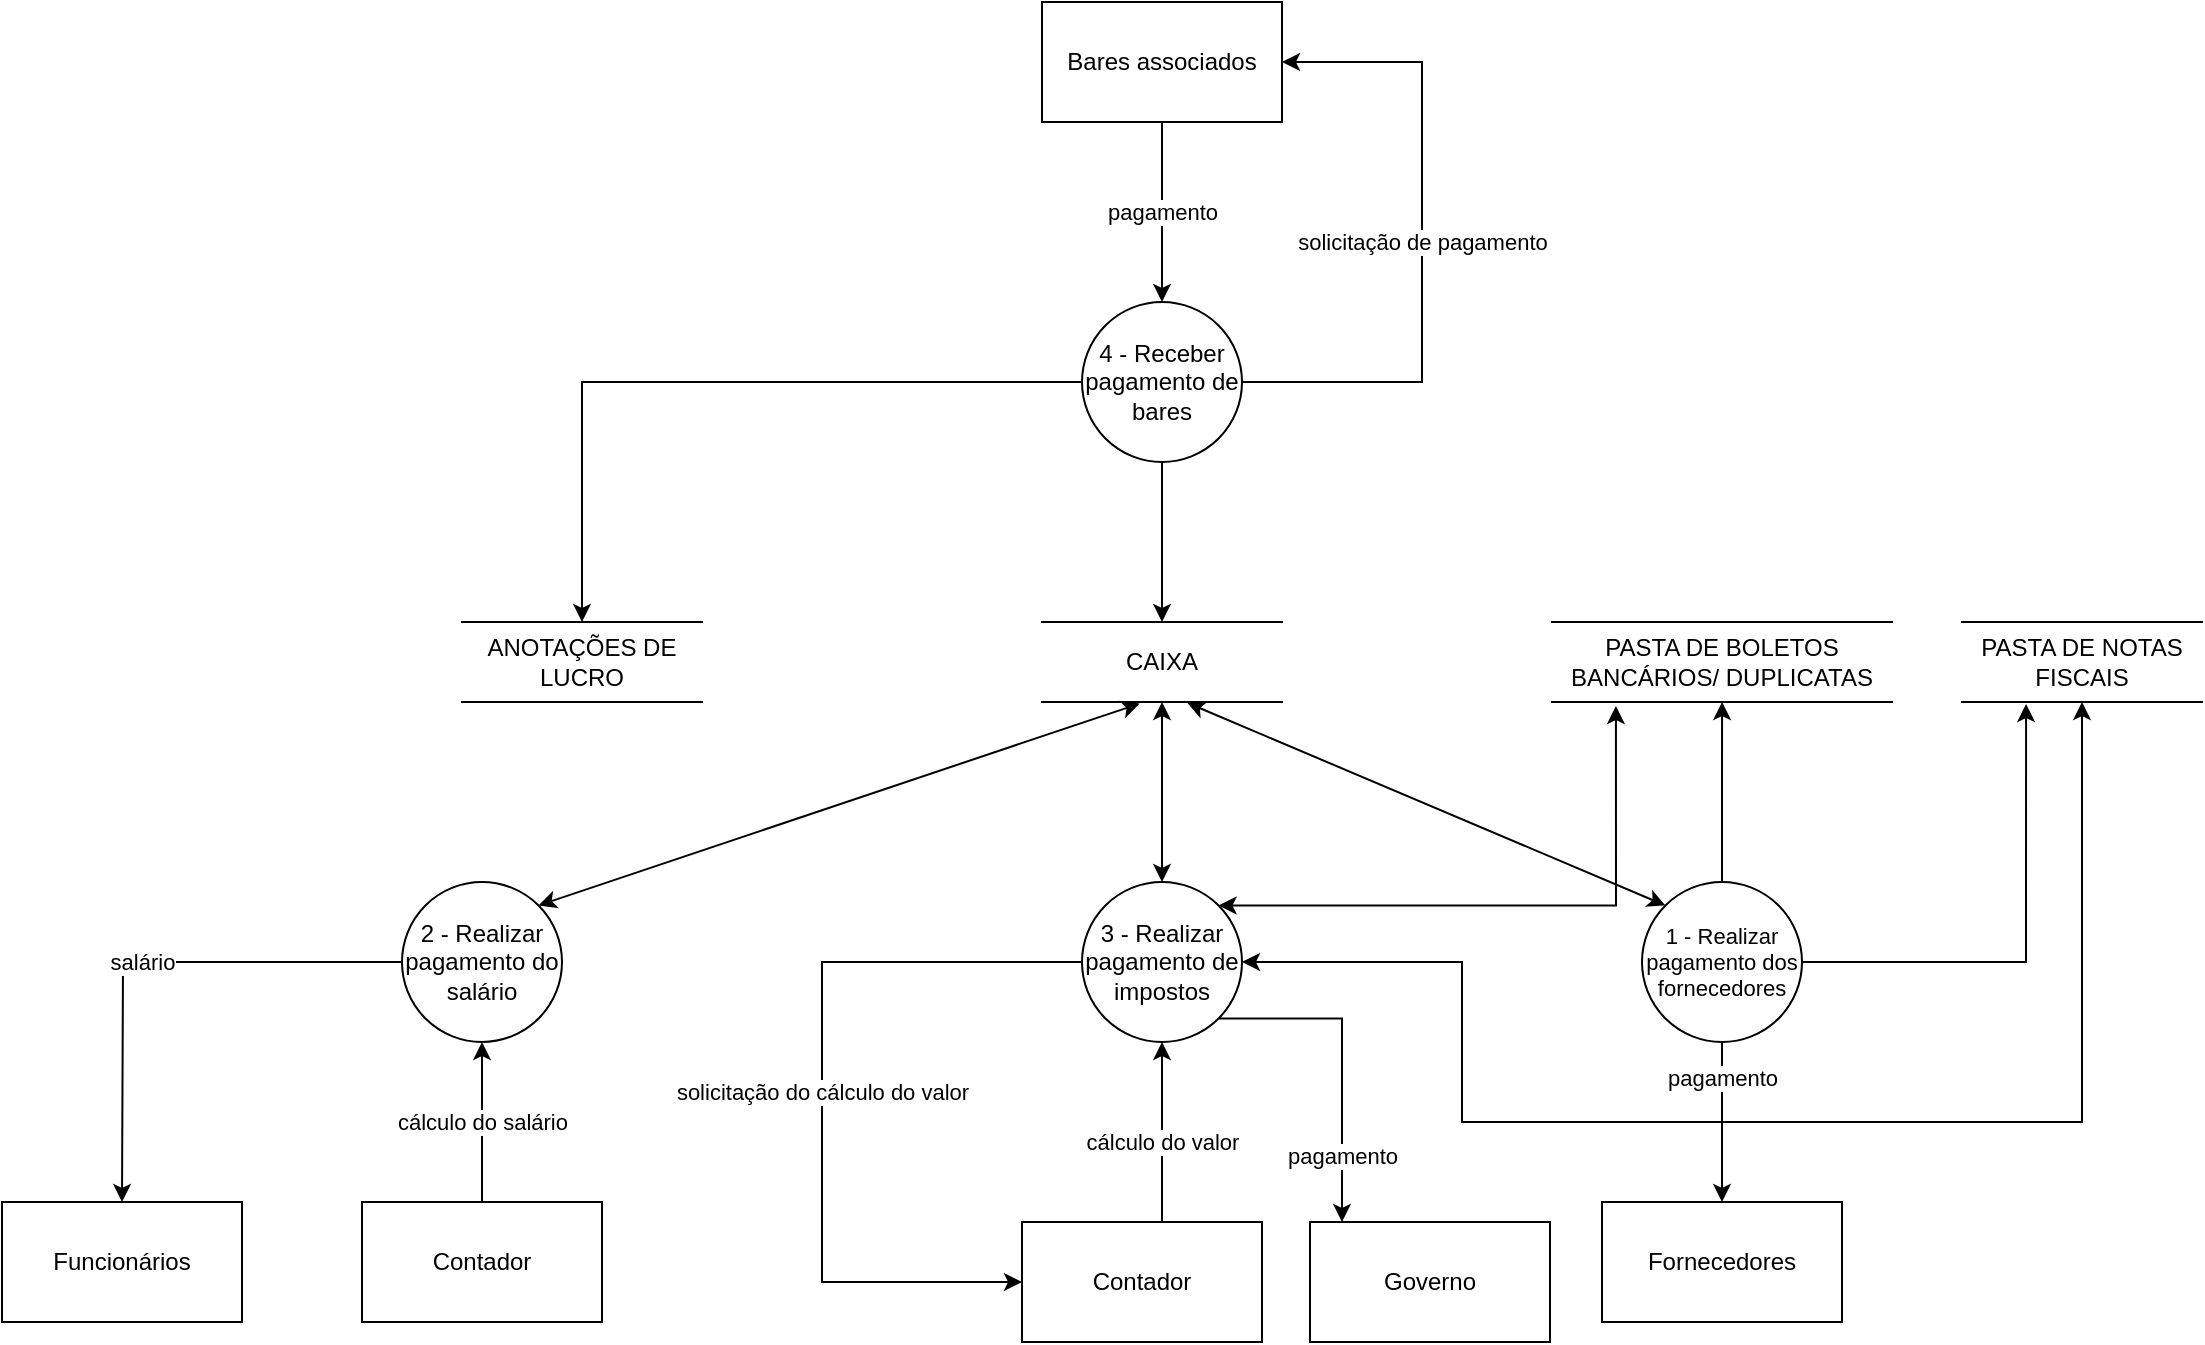 <mxfile version="13.1.2" type="device"><diagram id="fZEDhewvgglv7ftApeSQ" name="Page-1"><mxGraphModel dx="1695" dy="482" grid="1" gridSize="10" guides="1" tooltips="1" connect="1" arrows="1" fold="1" page="1" pageScale="1" pageWidth="827" pageHeight="1169" math="0" shadow="0"><root><mxCell id="0"/><mxCell id="1" parent="0"/><mxCell id="jFWx8BL6nIBb0Ef6SRFj-1" value="CAIXA" style="shape=partialRectangle;whiteSpace=wrap;html=1;left=0;right=0;fillColor=none;" parent="1" vertex="1"><mxGeometry x="160" y="350" width="120" height="40" as="geometry"/></mxCell><mxCell id="jFWx8BL6nIBb0Ef6SRFj-2" value="pagamento" style="edgeStyle=orthogonalEdgeStyle;rounded=0;orthogonalLoop=1;jettySize=auto;html=1;entryX=0.5;entryY=0;entryDx=0;entryDy=0;startArrow=none;startFill=0;" parent="1" source="jFWx8BL6nIBb0Ef6SRFj-4" target="jFWx8BL6nIBb0Ef6SRFj-20" edge="1"><mxGeometry x="-0.556" relative="1" as="geometry"><mxPoint as="offset"/></mxGeometry></mxCell><mxCell id="jFWx8BL6nIBb0Ef6SRFj-3" style="edgeStyle=orthogonalEdgeStyle;rounded=0;orthogonalLoop=1;jettySize=auto;html=1;exitX=0.5;exitY=0;exitDx=0;exitDy=0;entryX=0.417;entryY=1;entryDx=0;entryDy=0;entryPerimeter=0;" parent="1" source="jFWx8BL6nIBb0Ef6SRFj-4" edge="1"><mxGeometry relative="1" as="geometry"><mxPoint x="500.04" y="390" as="targetPoint"/></mxGeometry></mxCell><mxCell id="jFWx8BL6nIBb0Ef6SRFj-37" style="edgeStyle=orthogonalEdgeStyle;rounded=0;orthogonalLoop=1;jettySize=auto;html=1;exitX=1;exitY=0.5;exitDx=0;exitDy=0;entryX=0.267;entryY=1.025;entryDx=0;entryDy=0;entryPerimeter=0;startArrow=none;startFill=0;endArrow=classic;endFill=1;" parent="1" source="jFWx8BL6nIBb0Ef6SRFj-4" target="jFWx8BL6nIBb0Ef6SRFj-17" edge="1"><mxGeometry relative="1" as="geometry"/></mxCell><mxCell id="jFWx8BL6nIBb0Ef6SRFj-4" value="1 - Realizar pagamento dos fornecedores" style="ellipse;whiteSpace=wrap;html=1;aspect=fixed;fontSize=11;" parent="1" vertex="1"><mxGeometry x="460" y="480" width="80" height="80" as="geometry"/></mxCell><mxCell id="jFWx8BL6nIBb0Ef6SRFj-5" style="edgeStyle=orthogonalEdgeStyle;rounded=0;orthogonalLoop=1;jettySize=auto;html=1;exitX=0;exitY=0.5;exitDx=0;exitDy=0;entryX=0.5;entryY=0;entryDx=0;entryDy=0;" parent="1" source="jFWx8BL6nIBb0Ef6SRFj-6" target="jFWx8BL6nIBb0Ef6SRFj-22" edge="1"><mxGeometry relative="1" as="geometry"/></mxCell><mxCell id="jFWx8BL6nIBb0Ef6SRFj-29" style="edgeStyle=orthogonalEdgeStyle;rounded=0;orthogonalLoop=1;jettySize=auto;html=1;exitX=0.5;exitY=1;exitDx=0;exitDy=0;entryX=0.5;entryY=0;entryDx=0;entryDy=0;startArrow=none;startFill=0;endArrow=classic;endFill=1;" parent="1" source="jFWx8BL6nIBb0Ef6SRFj-6" target="jFWx8BL6nIBb0Ef6SRFj-1" edge="1"><mxGeometry relative="1" as="geometry"/></mxCell><mxCell id="jFWx8BL6nIBb0Ef6SRFj-36" value="solicitação de pagamento" style="edgeStyle=orthogonalEdgeStyle;rounded=0;orthogonalLoop=1;jettySize=auto;html=1;exitX=1;exitY=0.5;exitDx=0;exitDy=0;startArrow=none;startFill=0;endArrow=classic;endFill=1;entryX=1;entryY=0.5;entryDx=0;entryDy=0;" parent="1" source="jFWx8BL6nIBb0Ef6SRFj-6" target="jFWx8BL6nIBb0Ef6SRFj-19" edge="1"><mxGeometry relative="1" as="geometry"><mxPoint x="440" y="70" as="targetPoint"/><Array as="points"><mxPoint x="350" y="230"/><mxPoint x="350" y="70"/></Array></mxGeometry></mxCell><mxCell id="jFWx8BL6nIBb0Ef6SRFj-6" value="4 - Receber pagamento de bares" style="ellipse;whiteSpace=wrap;html=1;aspect=fixed;" parent="1" vertex="1"><mxGeometry x="180" y="190" width="80" height="80" as="geometry"/></mxCell><mxCell id="fNtjco_gnATbUvn4a-AS-2" value="salário" style="edgeStyle=orthogonalEdgeStyle;rounded=0;orthogonalLoop=1;jettySize=auto;html=1;exitX=0;exitY=0.5;exitDx=0;exitDy=0;" parent="1" source="jFWx8BL6nIBb0Ef6SRFj-9" edge="1"><mxGeometry relative="1" as="geometry"><mxPoint x="-300" y="640" as="targetPoint"/></mxGeometry></mxCell><mxCell id="jFWx8BL6nIBb0Ef6SRFj-9" value="2 - Realizar pagamento do salário" style="ellipse;whiteSpace=wrap;html=1;aspect=fixed;" parent="1" vertex="1"><mxGeometry x="-160" y="480" width="80" height="80" as="geometry"/></mxCell><mxCell id="jFWx8BL6nIBb0Ef6SRFj-10" value="" style="edgeStyle=orthogonalEdgeStyle;rounded=0;orthogonalLoop=1;jettySize=auto;html=1;startArrow=classic;startFill=1;" parent="1" source="jFWx8BL6nIBb0Ef6SRFj-12" target="jFWx8BL6nIBb0Ef6SRFj-1" edge="1"><mxGeometry relative="1" as="geometry"><Array as="points"><mxPoint x="220" y="430"/><mxPoint x="220" y="430"/></Array></mxGeometry></mxCell><mxCell id="jFWx8BL6nIBb0Ef6SRFj-23" style="edgeStyle=orthogonalEdgeStyle;rounded=0;orthogonalLoop=1;jettySize=auto;html=1;entryX=0.5;entryY=1;entryDx=0;entryDy=0;startArrow=classic;startFill=1;exitX=1;exitY=0.5;exitDx=0;exitDy=0;" parent="1" source="jFWx8BL6nIBb0Ef6SRFj-12" target="jFWx8BL6nIBb0Ef6SRFj-17" edge="1"><mxGeometry relative="1" as="geometry"><mxPoint x="310" y="560" as="sourcePoint"/><Array as="points"><mxPoint x="370" y="520"/><mxPoint x="370" y="600"/><mxPoint x="680" y="600"/></Array></mxGeometry></mxCell><mxCell id="jFWx8BL6nIBb0Ef6SRFj-32" value="solicitação do cálculo do valor" style="edgeStyle=orthogonalEdgeStyle;rounded=0;orthogonalLoop=1;jettySize=auto;html=1;exitX=0;exitY=0.5;exitDx=0;exitDy=0;entryX=0;entryY=0.5;entryDx=0;entryDy=0;startArrow=none;startFill=0;endArrow=classic;endFill=1;" parent="1" source="jFWx8BL6nIBb0Ef6SRFj-12" target="jFWx8BL6nIBb0Ef6SRFj-30" edge="1"><mxGeometry relative="1" as="geometry"><Array as="points"><mxPoint x="50" y="520"/><mxPoint x="50" y="680"/></Array></mxGeometry></mxCell><mxCell id="fNtjco_gnATbUvn4a-AS-7" style="edgeStyle=orthogonalEdgeStyle;rounded=0;orthogonalLoop=1;jettySize=auto;html=1;exitX=1;exitY=1;exitDx=0;exitDy=0;" parent="1" source="jFWx8BL6nIBb0Ef6SRFj-12" target="fNtjco_gnATbUvn4a-AS-5" edge="1"><mxGeometry relative="1" as="geometry"><Array as="points"><mxPoint x="310" y="548"/></Array></mxGeometry></mxCell><mxCell id="fNtjco_gnATbUvn4a-AS-8" value="pagamento" style="edgeLabel;html=1;align=center;verticalAlign=middle;resizable=0;points=[];" parent="fNtjco_gnATbUvn4a-AS-7" vertex="1" connectable="0"><mxGeometry x="0.596" relative="1" as="geometry"><mxPoint as="offset"/></mxGeometry></mxCell><mxCell id="SUm3DCTY0vRbPsGIWeh_-3" style="edgeStyle=orthogonalEdgeStyle;rounded=0;orthogonalLoop=1;jettySize=auto;html=1;exitX=1;exitY=0;exitDx=0;exitDy=0;entryX=0.188;entryY=1.05;entryDx=0;entryDy=0;entryPerimeter=0;startArrow=classic;startFill=1;" edge="1" parent="1" source="jFWx8BL6nIBb0Ef6SRFj-12" target="jFWx8BL6nIBb0Ef6SRFj-13"><mxGeometry relative="1" as="geometry"/></mxCell><mxCell id="jFWx8BL6nIBb0Ef6SRFj-12" value="3 - Realizar pagamento de impostos" style="ellipse;whiteSpace=wrap;html=1;aspect=fixed;" parent="1" vertex="1"><mxGeometry x="180" y="480" width="80" height="80" as="geometry"/></mxCell><mxCell id="jFWx8BL6nIBb0Ef6SRFj-13" value="PASTA DE BOLETOS BANCÁRIOS/ DUPLICATAS" style="shape=partialRectangle;whiteSpace=wrap;html=1;left=0;right=0;fillColor=none;" parent="1" vertex="1"><mxGeometry x="415" y="350" width="170" height="40" as="geometry"/></mxCell><mxCell id="jFWx8BL6nIBb0Ef6SRFj-14" value="" style="endArrow=classic;html=1;exitX=1;exitY=0;exitDx=0;exitDy=0;entryX=0.407;entryY=1.019;entryDx=0;entryDy=0;entryPerimeter=0;startArrow=classic;startFill=1;" parent="1" source="jFWx8BL6nIBb0Ef6SRFj-9" target="jFWx8BL6nIBb0Ef6SRFj-1" edge="1"><mxGeometry width="50" height="50" relative="1" as="geometry"><mxPoint x="130" y="490" as="sourcePoint"/><mxPoint x="220" y="410" as="targetPoint"/></mxGeometry></mxCell><mxCell id="jFWx8BL6nIBb0Ef6SRFj-15" value="" style="endArrow=classic;html=1;exitX=0;exitY=0;exitDx=0;exitDy=0;entryX=0.605;entryY=1.01;entryDx=0;entryDy=0;entryPerimeter=0;startArrow=classic;startFill=1;" parent="1" source="jFWx8BL6nIBb0Ef6SRFj-4" target="jFWx8BL6nIBb0Ef6SRFj-1" edge="1"><mxGeometry width="50" height="50" relative="1" as="geometry"><mxPoint x="320" y="480" as="sourcePoint"/><mxPoint x="200" y="390" as="targetPoint"/></mxGeometry></mxCell><mxCell id="jFWx8BL6nIBb0Ef6SRFj-17" value="PASTA DE NOTAS FISCAIS" style="shape=partialRectangle;whiteSpace=wrap;html=1;left=0;right=0;fillColor=none;" parent="1" vertex="1"><mxGeometry x="620" y="350" width="120" height="40" as="geometry"/></mxCell><mxCell id="jFWx8BL6nIBb0Ef6SRFj-18" value="pagamento" style="edgeStyle=orthogonalEdgeStyle;rounded=0;orthogonalLoop=1;jettySize=auto;html=1;entryX=0.5;entryY=0;entryDx=0;entryDy=0;" parent="1" source="jFWx8BL6nIBb0Ef6SRFj-19" target="jFWx8BL6nIBb0Ef6SRFj-6" edge="1"><mxGeometry relative="1" as="geometry"/></mxCell><mxCell id="jFWx8BL6nIBb0Ef6SRFj-19" value="Bares associados" style="rounded=0;whiteSpace=wrap;html=1;" parent="1" vertex="1"><mxGeometry x="160" y="40" width="120" height="60" as="geometry"/></mxCell><mxCell id="jFWx8BL6nIBb0Ef6SRFj-20" value="Fornecedores" style="rounded=0;whiteSpace=wrap;html=1;" parent="1" vertex="1"><mxGeometry x="440" y="640" width="120" height="60" as="geometry"/></mxCell><mxCell id="fNtjco_gnATbUvn4a-AS-1" value="cálculo do salário" style="edgeStyle=orthogonalEdgeStyle;rounded=0;orthogonalLoop=1;jettySize=auto;html=1;exitX=0.5;exitY=0;exitDx=0;exitDy=0;entryX=0.5;entryY=1;entryDx=0;entryDy=0;" parent="1" source="jFWx8BL6nIBb0Ef6SRFj-21" target="jFWx8BL6nIBb0Ef6SRFj-9" edge="1"><mxGeometry relative="1" as="geometry"/></mxCell><mxCell id="jFWx8BL6nIBb0Ef6SRFj-21" value="Contador" style="rounded=0;whiteSpace=wrap;html=1;" parent="1" vertex="1"><mxGeometry x="-180" y="640" width="120" height="60" as="geometry"/></mxCell><mxCell id="jFWx8BL6nIBb0Ef6SRFj-22" value="ANOTAÇÕES DE LUCRO" style="shape=partialRectangle;whiteSpace=wrap;html=1;left=0;right=0;fillColor=none;" parent="1" vertex="1"><mxGeometry x="-130" y="350" width="120" height="40" as="geometry"/></mxCell><mxCell id="jFWx8BL6nIBb0Ef6SRFj-31" value="cálculo do valor" style="edgeStyle=orthogonalEdgeStyle;rounded=0;orthogonalLoop=1;jettySize=auto;html=1;exitX=0.5;exitY=0;exitDx=0;exitDy=0;entryX=0.5;entryY=1;entryDx=0;entryDy=0;startArrow=none;startFill=0;endArrow=classic;endFill=1;" parent="1" source="jFWx8BL6nIBb0Ef6SRFj-30" target="jFWx8BL6nIBb0Ef6SRFj-12" edge="1"><mxGeometry relative="1" as="geometry"><Array as="points"><mxPoint x="220" y="610"/><mxPoint x="220" y="610"/></Array></mxGeometry></mxCell><mxCell id="jFWx8BL6nIBb0Ef6SRFj-30" value="Contador" style="rounded=0;whiteSpace=wrap;html=1;" parent="1" vertex="1"><mxGeometry x="150" y="650" width="120" height="60" as="geometry"/></mxCell><mxCell id="fNtjco_gnATbUvn4a-AS-3" value="Funcionários" style="rounded=0;whiteSpace=wrap;html=1;" parent="1" vertex="1"><mxGeometry x="-360" y="640" width="120" height="60" as="geometry"/></mxCell><mxCell id="fNtjco_gnATbUvn4a-AS-5" value="Governo" style="rounded=0;whiteSpace=wrap;html=1;" parent="1" vertex="1"><mxGeometry x="294" y="650" width="120" height="60" as="geometry"/></mxCell></root></mxGraphModel></diagram></mxfile>
